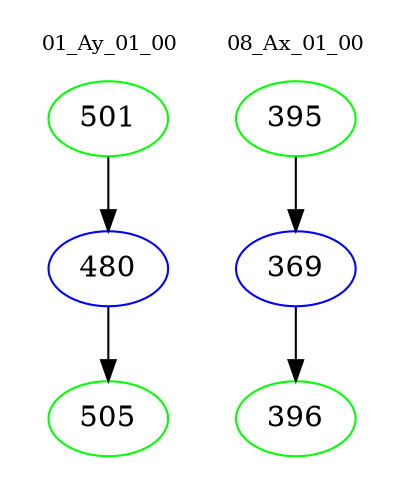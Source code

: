 digraph{
subgraph cluster_0 {
color = white
label = "01_Ay_01_00";
fontsize=10;
T0_501 [label="501", color="green"]
T0_501 -> T0_480 [color="black"]
T0_480 [label="480", color="blue"]
T0_480 -> T0_505 [color="black"]
T0_505 [label="505", color="green"]
}
subgraph cluster_1 {
color = white
label = "08_Ax_01_00";
fontsize=10;
T1_395 [label="395", color="green"]
T1_395 -> T1_369 [color="black"]
T1_369 [label="369", color="blue"]
T1_369 -> T1_396 [color="black"]
T1_396 [label="396", color="green"]
}
}
